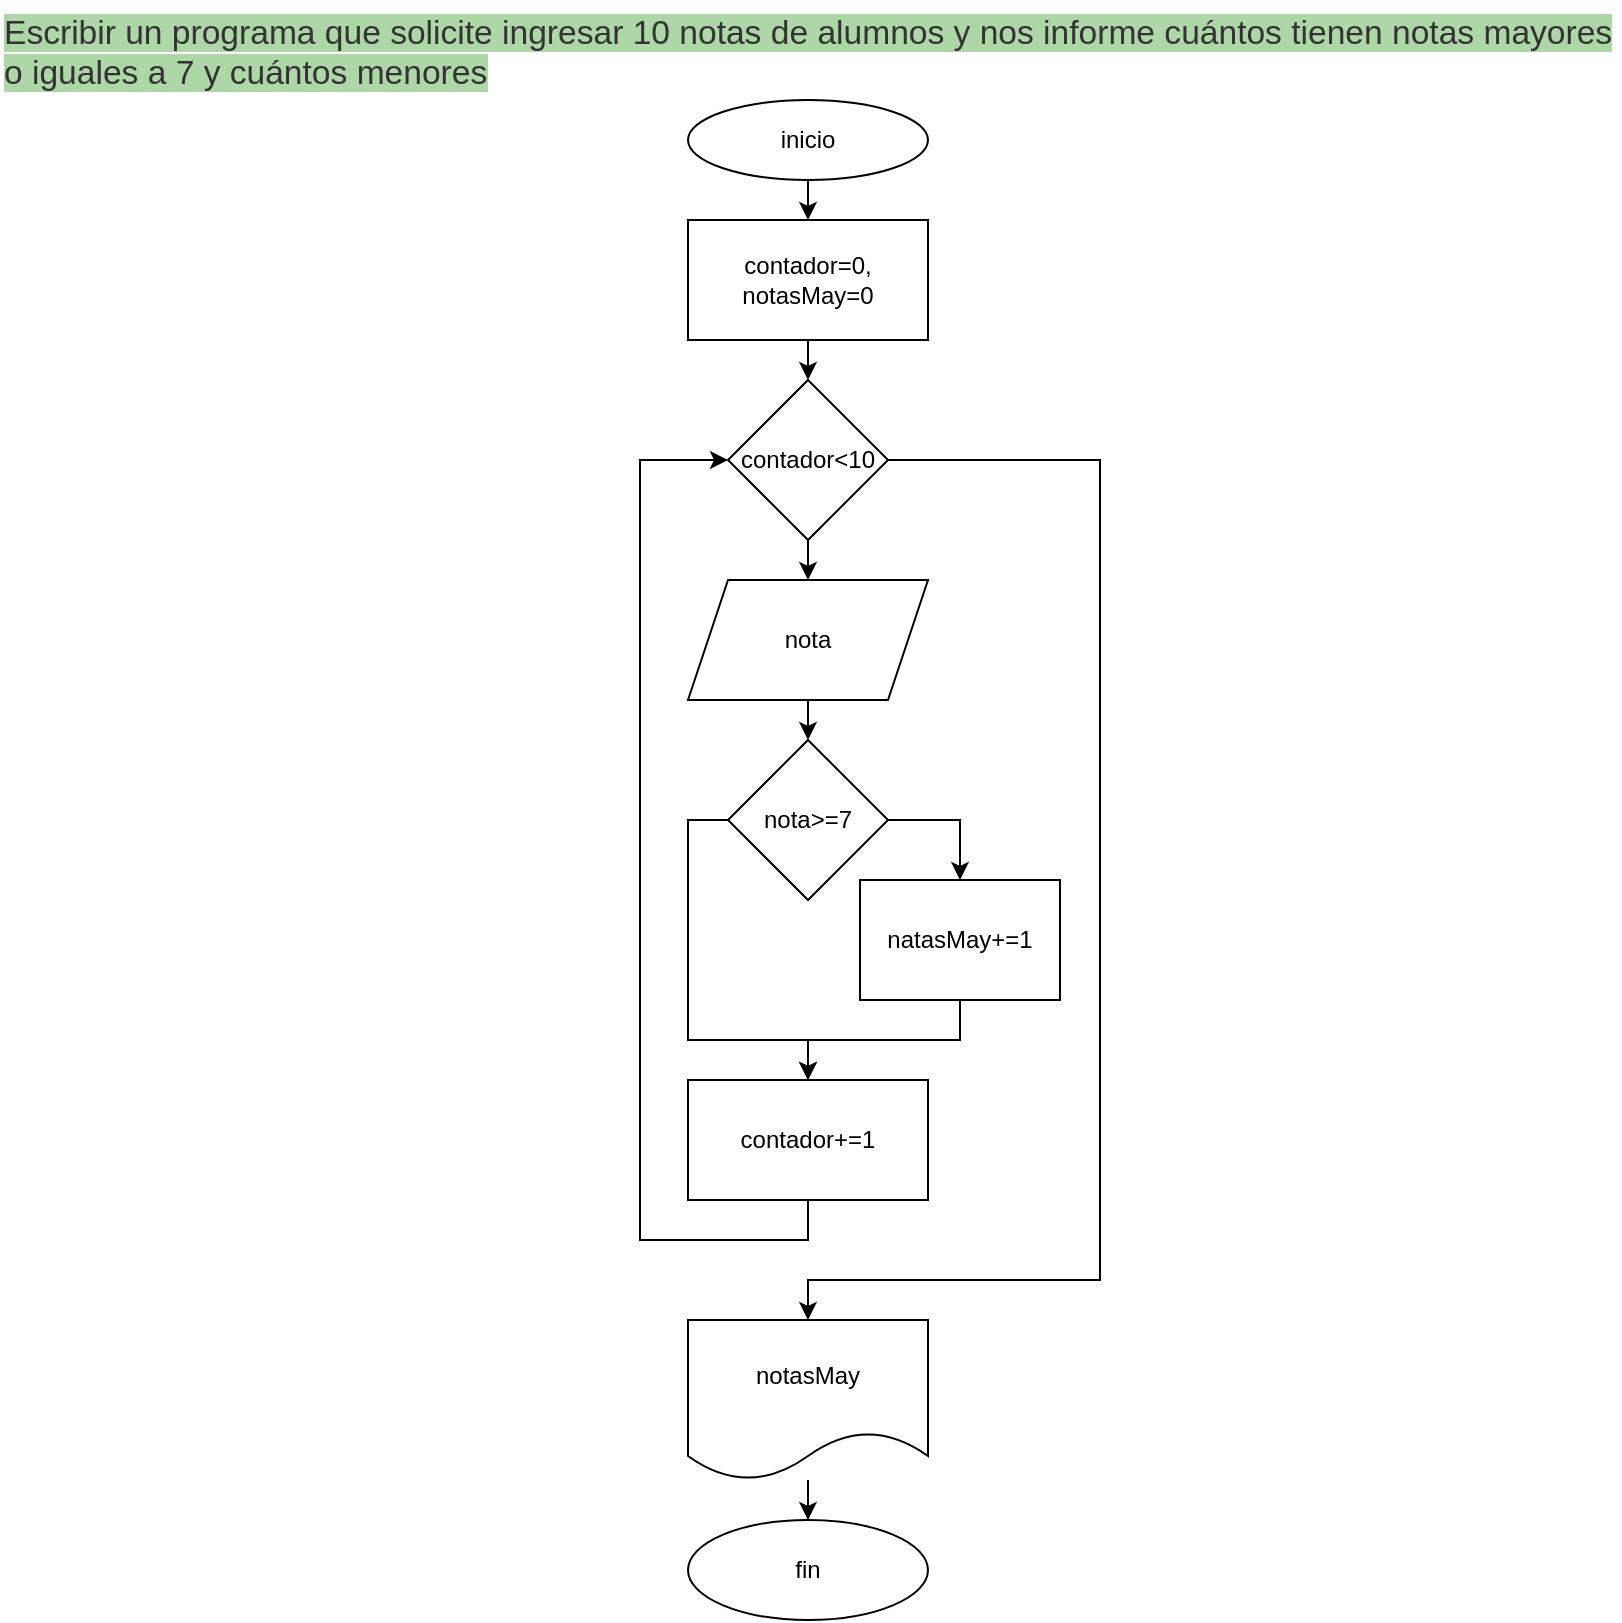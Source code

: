 <mxfile version="20.6.2" type="device"><diagram id="xnyNQSkJUIYKC8CsGehq" name="Página-1"><mxGraphModel dx="852" dy="514" grid="1" gridSize="10" guides="1" tooltips="1" connect="1" arrows="1" fold="1" page="1" pageScale="1" pageWidth="827" pageHeight="1169" math="0" shadow="0"><root><mxCell id="0"/><mxCell id="1" parent="0"/><mxCell id="0yMiQP5GCM6QankwLqv--2" value="&lt;span style=&quot;color: rgb(51, 51, 51); font-family: sans-serif, arial; font-size: 16.8px; font-style: normal; font-variant-ligatures: normal; font-variant-caps: normal; font-weight: 400; letter-spacing: normal; orphans: 2; text-align: left; text-indent: 0px; text-transform: none; widows: 2; word-spacing: 0px; -webkit-text-stroke-width: 0px; background-color: rgb(174, 215, 168); text-decoration-thickness: initial; text-decoration-style: initial; text-decoration-color: initial; float: none; display: inline !important;&quot;&gt;Escribir un programa que solicite ingresar 10 notas de alumnos y nos informe cuántos tienen notas mayores o iguales a 7 y cuántos menores&lt;/span&gt;" style="text;whiteSpace=wrap;html=1;" parent="1" vertex="1"><mxGeometry x="10" width="810" height="50" as="geometry"/></mxCell><mxCell id="rfVPkVN9Yt9QqYaBbplY-4" style="edgeStyle=orthogonalEdgeStyle;rounded=0;orthogonalLoop=1;jettySize=auto;html=1;exitX=0.5;exitY=1;exitDx=0;exitDy=0;entryX=0.5;entryY=0;entryDx=0;entryDy=0;" edge="1" parent="1" source="rfVPkVN9Yt9QqYaBbplY-1" target="rfVPkVN9Yt9QqYaBbplY-3"><mxGeometry relative="1" as="geometry"/></mxCell><mxCell id="rfVPkVN9Yt9QqYaBbplY-1" value="inicio" style="ellipse;whiteSpace=wrap;html=1;" vertex="1" parent="1"><mxGeometry x="354" y="50" width="120" height="40" as="geometry"/></mxCell><mxCell id="rfVPkVN9Yt9QqYaBbplY-6" style="edgeStyle=orthogonalEdgeStyle;rounded=0;orthogonalLoop=1;jettySize=auto;html=1;exitX=0.5;exitY=1;exitDx=0;exitDy=0;entryX=0.5;entryY=0;entryDx=0;entryDy=0;" edge="1" parent="1" source="rfVPkVN9Yt9QqYaBbplY-3" target="rfVPkVN9Yt9QqYaBbplY-5"><mxGeometry relative="1" as="geometry"/></mxCell><mxCell id="rfVPkVN9Yt9QqYaBbplY-3" value="contador=0, notasMay=0" style="rounded=0;whiteSpace=wrap;html=1;" vertex="1" parent="1"><mxGeometry x="354" y="110" width="120" height="60" as="geometry"/></mxCell><mxCell id="rfVPkVN9Yt9QqYaBbplY-11" style="edgeStyle=orthogonalEdgeStyle;rounded=0;orthogonalLoop=1;jettySize=auto;html=1;exitX=0.5;exitY=1;exitDx=0;exitDy=0;entryX=0.5;entryY=0;entryDx=0;entryDy=0;" edge="1" parent="1" source="rfVPkVN9Yt9QqYaBbplY-5" target="rfVPkVN9Yt9QqYaBbplY-9"><mxGeometry relative="1" as="geometry"/></mxCell><mxCell id="rfVPkVN9Yt9QqYaBbplY-21" style="edgeStyle=orthogonalEdgeStyle;rounded=0;orthogonalLoop=1;jettySize=auto;html=1;exitX=1;exitY=0.5;exitDx=0;exitDy=0;entryX=0.5;entryY=0;entryDx=0;entryDy=0;" edge="1" parent="1" source="rfVPkVN9Yt9QqYaBbplY-5" target="rfVPkVN9Yt9QqYaBbplY-20"><mxGeometry relative="1" as="geometry"><Array as="points"><mxPoint x="560" y="230"/><mxPoint x="560" y="640"/><mxPoint x="414" y="640"/></Array></mxGeometry></mxCell><mxCell id="rfVPkVN9Yt9QqYaBbplY-5" value="contador&amp;lt;10" style="rhombus;whiteSpace=wrap;html=1;" vertex="1" parent="1"><mxGeometry x="374" y="190" width="80" height="80" as="geometry"/></mxCell><mxCell id="rfVPkVN9Yt9QqYaBbplY-13" style="edgeStyle=orthogonalEdgeStyle;rounded=0;orthogonalLoop=1;jettySize=auto;html=1;exitX=0.5;exitY=1;exitDx=0;exitDy=0;entryX=0.5;entryY=0;entryDx=0;entryDy=0;" edge="1" parent="1" source="rfVPkVN9Yt9QqYaBbplY-9" target="rfVPkVN9Yt9QqYaBbplY-12"><mxGeometry relative="1" as="geometry"/></mxCell><mxCell id="rfVPkVN9Yt9QqYaBbplY-9" value="nota" style="shape=parallelogram;perimeter=parallelogramPerimeter;whiteSpace=wrap;html=1;fixedSize=1;" vertex="1" parent="1"><mxGeometry x="354" y="290" width="120" height="60" as="geometry"/></mxCell><mxCell id="rfVPkVN9Yt9QqYaBbplY-15" style="edgeStyle=orthogonalEdgeStyle;rounded=0;orthogonalLoop=1;jettySize=auto;html=1;exitX=1;exitY=0.5;exitDx=0;exitDy=0;entryX=0.5;entryY=0;entryDx=0;entryDy=0;" edge="1" parent="1" source="rfVPkVN9Yt9QqYaBbplY-12" target="rfVPkVN9Yt9QqYaBbplY-14"><mxGeometry relative="1" as="geometry"/></mxCell><mxCell id="rfVPkVN9Yt9QqYaBbplY-17" style="edgeStyle=orthogonalEdgeStyle;rounded=0;orthogonalLoop=1;jettySize=auto;html=1;exitX=0;exitY=0.5;exitDx=0;exitDy=0;entryX=0.5;entryY=0;entryDx=0;entryDy=0;" edge="1" parent="1" source="rfVPkVN9Yt9QqYaBbplY-12" target="rfVPkVN9Yt9QqYaBbplY-16"><mxGeometry relative="1" as="geometry"><Array as="points"><mxPoint x="354" y="410"/><mxPoint x="354" y="520"/><mxPoint x="414" y="520"/></Array></mxGeometry></mxCell><mxCell id="rfVPkVN9Yt9QqYaBbplY-12" value="nota&amp;gt;=7" style="rhombus;whiteSpace=wrap;html=1;" vertex="1" parent="1"><mxGeometry x="374" y="370" width="80" height="80" as="geometry"/></mxCell><mxCell id="rfVPkVN9Yt9QqYaBbplY-18" style="edgeStyle=orthogonalEdgeStyle;rounded=0;orthogonalLoop=1;jettySize=auto;html=1;exitX=0.5;exitY=1;exitDx=0;exitDy=0;entryX=0.5;entryY=0;entryDx=0;entryDy=0;" edge="1" parent="1" source="rfVPkVN9Yt9QqYaBbplY-14" target="rfVPkVN9Yt9QqYaBbplY-16"><mxGeometry relative="1" as="geometry"/></mxCell><mxCell id="rfVPkVN9Yt9QqYaBbplY-14" value="natasMay+=1" style="rounded=0;whiteSpace=wrap;html=1;" vertex="1" parent="1"><mxGeometry x="440" y="440" width="100" height="60" as="geometry"/></mxCell><mxCell id="rfVPkVN9Yt9QqYaBbplY-19" style="edgeStyle=orthogonalEdgeStyle;rounded=0;orthogonalLoop=1;jettySize=auto;html=1;exitX=0.5;exitY=1;exitDx=0;exitDy=0;entryX=0;entryY=0.5;entryDx=0;entryDy=0;" edge="1" parent="1" source="rfVPkVN9Yt9QqYaBbplY-16" target="rfVPkVN9Yt9QqYaBbplY-5"><mxGeometry relative="1" as="geometry"><Array as="points"><mxPoint x="414" y="620"/><mxPoint x="330" y="620"/><mxPoint x="330" y="230"/></Array></mxGeometry></mxCell><mxCell id="rfVPkVN9Yt9QqYaBbplY-16" value="contador+=1" style="rounded=0;whiteSpace=wrap;html=1;" vertex="1" parent="1"><mxGeometry x="354" y="540" width="120" height="60" as="geometry"/></mxCell><mxCell id="rfVPkVN9Yt9QqYaBbplY-25" style="edgeStyle=orthogonalEdgeStyle;rounded=0;orthogonalLoop=1;jettySize=auto;html=1;entryX=0.5;entryY=0;entryDx=0;entryDy=0;" edge="1" parent="1" source="rfVPkVN9Yt9QqYaBbplY-20" target="rfVPkVN9Yt9QqYaBbplY-23"><mxGeometry relative="1" as="geometry"/></mxCell><mxCell id="rfVPkVN9Yt9QqYaBbplY-20" value="notasMay" style="shape=document;whiteSpace=wrap;html=1;boundedLbl=1;" vertex="1" parent="1"><mxGeometry x="354" y="660" width="120" height="80" as="geometry"/></mxCell><mxCell id="rfVPkVN9Yt9QqYaBbplY-23" value="fin" style="ellipse;whiteSpace=wrap;html=1;" vertex="1" parent="1"><mxGeometry x="354" y="760" width="120" height="50" as="geometry"/></mxCell></root></mxGraphModel></diagram></mxfile>